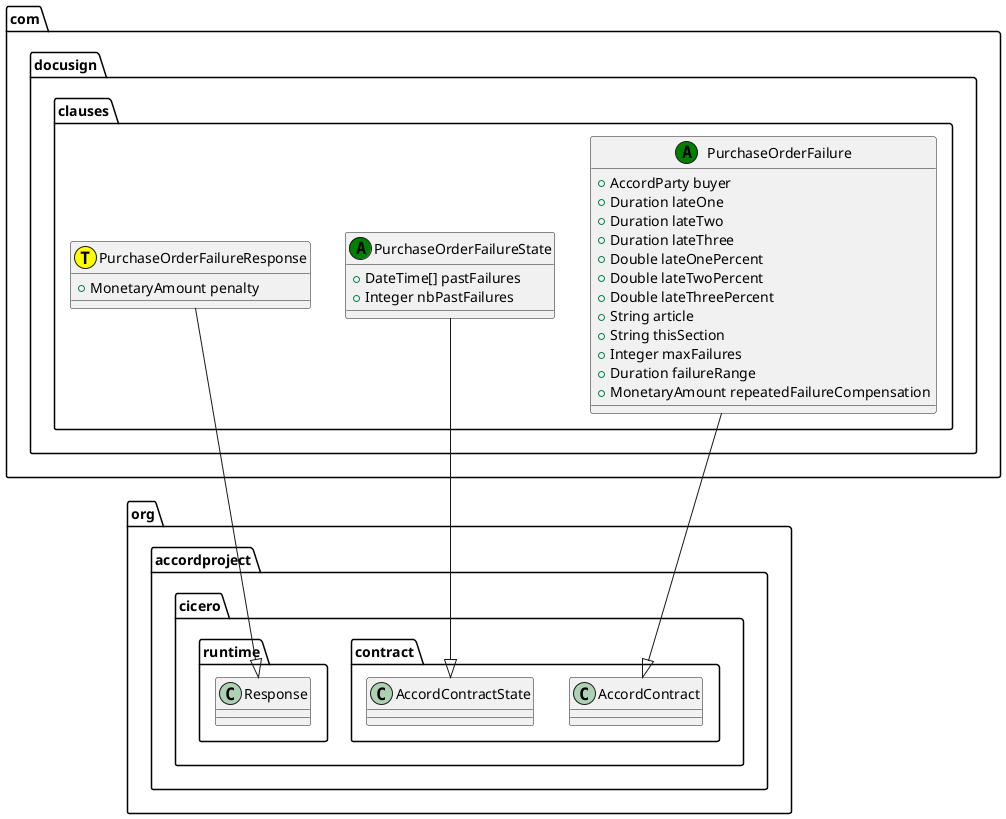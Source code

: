 @startuml
class com.docusign.clauses.PurchaseOrderFailure << (A,green) >> {
   + AccordParty buyer
   + Duration lateOne
   + Duration lateTwo
   + Duration lateThree
   + Double lateOnePercent
   + Double lateTwoPercent
   + Double lateThreePercent
   + String article
   + String thisSection
   + Integer maxFailures
   + Duration failureRange
   + MonetaryAmount repeatedFailureCompensation
}
com.docusign.clauses.PurchaseOrderFailure --|> org.accordproject.cicero.contract.AccordContract
class com.docusign.clauses.PurchaseOrderFailureState << (A,green) >> {
   + DateTime[] pastFailures
   + Integer nbPastFailures
}
com.docusign.clauses.PurchaseOrderFailureState --|> org.accordproject.cicero.contract.AccordContractState
class com.docusign.clauses.PurchaseOrderFailureResponse << (T,yellow) >> {
   + MonetaryAmount penalty
}
com.docusign.clauses.PurchaseOrderFailureResponse --|> org.accordproject.cicero.runtime.Response
@enduml
